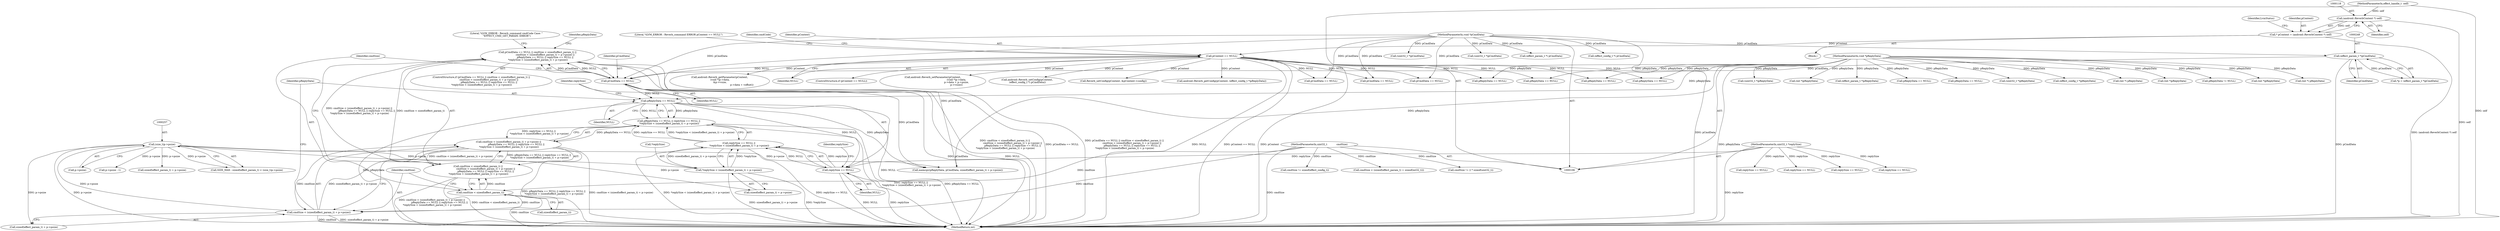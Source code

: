 digraph "0_Android_f490fc335772a9b14e78997486f4a572b0594c04_0@API" {
"1000269" [label="(Call,pCmdData == NULL || cmdSize < sizeof(effect_param_t) ||\n                    cmdSize < (sizeof(effect_param_t) + p->psize) ||\n                    pReplyData == NULL || replySize == NULL ||\n *replySize < (sizeof(effect_param_t) + p->psize))"];
"1000270" [label="(Call,pCmdData == NULL)"];
"1000247" [label="(Call,(effect_param_t *)pCmdData)"];
"1000110" [label="(MethodParameterIn,void *pCmdData)"];
"1000126" [label="(Call,pContext == NULL)"];
"1000115" [label="(Call,* pContext = (android::ReverbContext *) self)"];
"1000117" [label="(Call,(android::ReverbContext *) self)"];
"1000107" [label="(MethodParameterIn,effect_handle_t  self)"];
"1000273" [label="(Call,cmdSize < sizeof(effect_param_t) ||\n                    cmdSize < (sizeof(effect_param_t) + p->psize) ||\n                    pReplyData == NULL || replySize == NULL ||\n *replySize < (sizeof(effect_param_t) + p->psize))"];
"1000274" [label="(Call,cmdSize < sizeof(effect_param_t))"];
"1000109" [label="(MethodParameterIn,uint32_t            cmdSize)"];
"1000278" [label="(Call,cmdSize < (sizeof(effect_param_t) + p->psize) ||\n                    pReplyData == NULL || replySize == NULL ||\n *replySize < (sizeof(effect_param_t) + p->psize))"];
"1000279" [label="(Call,cmdSize < (sizeof(effect_param_t) + p->psize))"];
"1000256" [label="(Call,(size_t)p->psize)"];
"1000287" [label="(Call,pReplyData == NULL || replySize == NULL ||\n *replySize < (sizeof(effect_param_t) + p->psize))"];
"1000288" [label="(Call,pReplyData == NULL)"];
"1000112" [label="(MethodParameterIn,void *pReplyData)"];
"1000291" [label="(Call,replySize == NULL ||\n *replySize < (sizeof(effect_param_t) + p->psize))"];
"1000292" [label="(Call,replySize == NULL)"];
"1000111" [label="(MethodParameterIn,uint32_t *replySize)"];
"1000295" [label="(Call,*replySize < (sizeof(effect_param_t) + p->psize))"];
"1000388" [label="(Call,pReplyData == NULL)"];
"1000275" [label="(Identifier,cmdSize)"];
"1000279" [label="(Call,cmdSize < (sizeof(effect_param_t) + p->psize))"];
"1000203" [label="(Call,(effect_config_t *) pCmdData)"];
"1000272" [label="(Identifier,NULL)"];
"1000127" [label="(Identifier,pContext)"];
"1000609" [label="(Call,(uint32_t *)pCmdData)"];
"1000201" [label="(Call,android::Reverb_setConfig(pContext,\n (effect_config_t *) pCmdData))"];
"1000298" [label="(Call,sizeof(effect_param_t) + p->psize)"];
"1000297" [label="(Identifier,replySize)"];
"1000109" [label="(MethodParameterIn,uint32_t            cmdSize)"];
"1000268" [label="(ControlStructure,if (pCmdData == NULL || cmdSize < sizeof(effect_param_t) ||\n                    cmdSize < (sizeof(effect_param_t) + p->psize) ||\n                    pReplyData == NULL || replySize == NULL ||\n *replySize < (sizeof(effect_param_t) + p->psize)))"];
"1000131" [label="(Literal,\"\tLVM_ERROR : Reverb_command ERROR pContext == NULL\")"];
"1000270" [label="(Call,pCmdData == NULL)"];
"1000628" [label="(Call,(uint32_t *)pReplyData)"];
"1000116" [label="(Identifier,pContext)"];
"1000173" [label="(Call,cmdSize != sizeof(effect_config_t))"];
"1000258" [label="(Call,p->psize)"];
"1000330" [label="(Call,p->psize - 1)"];
"1000592" [label="(Call,(uint32_t *)pCmdData)"];
"1000123" [label="(Identifier,LvmStatus)"];
"1000115" [label="(Call,* pContext = (android::ReverbContext *) self)"];
"1000119" [label="(Identifier,self)"];
"1000230" [label="(Call,(effect_config_t *)pReplyData)"];
"1000198" [label="(Call,(int *) pReplyData)"];
"1000550" [label="(Call,(int *)pReplyData)"];
"1000392" [label="(Call,replySize == NULL)"];
"1000117" [label="(Call,(android::ReverbContext *) self)"];
"1000376" [label="(Call,pCmdData == NULL)"];
"1000107" [label="(MethodParameterIn,effect_handle_t  self)"];
"1000579" [label="(Call,pReplyData != NULL)"];
"1000235" [label="(Call,Reverb_setConfig(pContext, &pContext->config))"];
"1000306" [label="(Literal,\"\tLVM_ERROR : Reverb_command cmdCode Case: \"\n \"EFFECT_CMD_GET_PARAM: ERROR\")"];
"1000245" [label="(Call,*p = (effect_param_t *)pCmdData)"];
"1000228" [label="(Call,android::Reverb_getConfig(pContext, (effect_config_t *)pReplyData))"];
"1000287" [label="(Call,pReplyData == NULL || replySize == NULL ||\n *replySize < (sizeof(effect_param_t) + p->psize))"];
"1000427" [label="(Call,(int *)pReplyData)"];
"1000451" [label="(Call,pReplyData == NULL)"];
"1000169" [label="(Call,pCmdData == NULL)"];
"1000161" [label="(Call,(int *) pReplyData)"];
"1000409" [label="(Call,(effect_param_t *) pCmdData)"];
"1000291" [label="(Call,replySize == NULL ||\n *replySize < (sizeof(effect_param_t) + p->psize))"];
"1000141" [label="(Call,pReplyData == NULL)"];
"1000380" [label="(Call,cmdSize < (sizeof(effect_param_t) + sizeof(int32_t)))"];
"1000292" [label="(Call,replySize == NULL)"];
"1000110" [label="(MethodParameterIn,void *pCmdData)"];
"1000269" [label="(Call,pCmdData == NULL || cmdSize < sizeof(effect_param_t) ||\n                    cmdSize < (sizeof(effect_param_t) + p->psize) ||\n                    pReplyData == NULL || replySize == NULL ||\n *replySize < (sizeof(effect_param_t) + p->psize))"];
"1000344" [label="(Call,android::Reverb_getParameter(pContext,\n (void *)p->data,\n &p->vsize,\n                                                          p->data + voffset))"];
"1000126" [label="(Call,pContext == NULL)"];
"1000290" [label="(Identifier,NULL)"];
"1000112" [label="(MethodParameterIn,void *pReplyData)"];
"1000619" [label="(Call,(uint32_t *)pReplyData)"];
"1000522" [label="(Call,pReplyData == NULL)"];
"1000271" [label="(Identifier,pCmdData)"];
"1000479" [label="(Call,(int *)pReplyData)"];
"1000293" [label="(Identifier,replySize)"];
"1000563" [label="(Call,pCmdData == NULL)"];
"1000276" [label="(Call,sizeof(effect_param_t))"];
"1000294" [label="(Identifier,NULL)"];
"1000288" [label="(Call,pReplyData == NULL)"];
"1000289" [label="(Identifier,pReplyData)"];
"1000280" [label="(Identifier,cmdSize)"];
"1000128" [label="(Identifier,NULL)"];
"1000321" [label="(Call,(effect_param_t *)pReplyData)"];
"1000313" [label="(Call,sizeof(effect_param_t) + p->psize)"];
"1000210" [label="(Call,pReplyData == NULL)"];
"1000295" [label="(Call,*replySize < (sizeof(effect_param_t) + p->psize))"];
"1000296" [label="(Call,*replySize)"];
"1000125" [label="(ControlStructure,if (pContext == NULL))"];
"1000247" [label="(Call,(effect_param_t *)pCmdData)"];
"1000182" [label="(Call,replySize == NULL)"];
"1000251" [label="(Call,SIZE_MAX - sizeof(effect_param_t) < (size_t)p->psize)"];
"1000256" [label="(Call,(size_t)p->psize)"];
"1000145" [label="(Call,replySize == NULL)"];
"1000311" [label="(Identifier,pReplyData)"];
"1000214" [label="(Call,replySize == NULL)"];
"1000178" [label="(Call,pReplyData == NULL)"];
"1000281" [label="(Call,sizeof(effect_param_t) + p->psize)"];
"1000566" [label="(Call,cmdSize != 2 * sizeof(uint32_t))"];
"1000249" [label="(Identifier,pCmdData)"];
"1000273" [label="(Call,cmdSize < sizeof(effect_param_t) ||\n                    cmdSize < (sizeof(effect_param_t) + p->psize) ||\n                    pReplyData == NULL || replySize == NULL ||\n *replySize < (sizeof(effect_param_t) + p->psize))"];
"1000111" [label="(MethodParameterIn,uint32_t *replySize)"];
"1000113" [label="(Block,)"];
"1000430" [label="(Call,android::Reverb_setParameter(pContext,\n                                                              (void *)p->data,\n                                                              p->data + p->psize,\n                                                              p->vsize))"];
"1000278" [label="(Call,cmdSize < (sizeof(effect_param_t) + p->psize) ||\n                    pReplyData == NULL || replySize == NULL ||\n *replySize < (sizeof(effect_param_t) + p->psize))"];
"1000688" [label="(MethodReturn,int)"];
"1000274" [label="(Call,cmdSize < sizeof(effect_param_t))"];
"1000310" [label="(Call,memcpy(pReplyData, pCmdData, sizeof(effect_param_t) + p->psize))"];
"1000136" [label="(Identifier,cmdCode)"];
"1000269" -> "1000268"  [label="AST: "];
"1000269" -> "1000270"  [label="CFG: "];
"1000269" -> "1000273"  [label="CFG: "];
"1000270" -> "1000269"  [label="AST: "];
"1000273" -> "1000269"  [label="AST: "];
"1000306" -> "1000269"  [label="CFG: "];
"1000311" -> "1000269"  [label="CFG: "];
"1000269" -> "1000688"  [label="DDG: pCmdData == NULL || cmdSize < sizeof(effect_param_t) ||\n                    cmdSize < (sizeof(effect_param_t) + p->psize) ||\n                    pReplyData == NULL || replySize == NULL ||\n *replySize < (sizeof(effect_param_t) + p->psize)"];
"1000269" -> "1000688"  [label="DDG: cmdSize < sizeof(effect_param_t) ||\n                    cmdSize < (sizeof(effect_param_t) + p->psize) ||\n                    pReplyData == NULL || replySize == NULL ||\n *replySize < (sizeof(effect_param_t) + p->psize)"];
"1000269" -> "1000688"  [label="DDG: pCmdData == NULL"];
"1000270" -> "1000269"  [label="DDG: pCmdData"];
"1000270" -> "1000269"  [label="DDG: NULL"];
"1000273" -> "1000269"  [label="DDG: cmdSize < sizeof(effect_param_t)"];
"1000273" -> "1000269"  [label="DDG: cmdSize < (sizeof(effect_param_t) + p->psize) ||\n                    pReplyData == NULL || replySize == NULL ||\n *replySize < (sizeof(effect_param_t) + p->psize)"];
"1000270" -> "1000272"  [label="CFG: "];
"1000271" -> "1000270"  [label="AST: "];
"1000272" -> "1000270"  [label="AST: "];
"1000275" -> "1000270"  [label="CFG: "];
"1000270" -> "1000688"  [label="DDG: NULL"];
"1000270" -> "1000688"  [label="DDG: pCmdData"];
"1000247" -> "1000270"  [label="DDG: pCmdData"];
"1000110" -> "1000270"  [label="DDG: pCmdData"];
"1000126" -> "1000270"  [label="DDG: NULL"];
"1000270" -> "1000288"  [label="DDG: NULL"];
"1000270" -> "1000310"  [label="DDG: pCmdData"];
"1000247" -> "1000245"  [label="AST: "];
"1000247" -> "1000249"  [label="CFG: "];
"1000248" -> "1000247"  [label="AST: "];
"1000249" -> "1000247"  [label="AST: "];
"1000245" -> "1000247"  [label="CFG: "];
"1000247" -> "1000688"  [label="DDG: pCmdData"];
"1000247" -> "1000245"  [label="DDG: pCmdData"];
"1000110" -> "1000247"  [label="DDG: pCmdData"];
"1000110" -> "1000106"  [label="AST: "];
"1000110" -> "1000688"  [label="DDG: pCmdData"];
"1000110" -> "1000169"  [label="DDG: pCmdData"];
"1000110" -> "1000203"  [label="DDG: pCmdData"];
"1000110" -> "1000310"  [label="DDG: pCmdData"];
"1000110" -> "1000376"  [label="DDG: pCmdData"];
"1000110" -> "1000409"  [label="DDG: pCmdData"];
"1000110" -> "1000563"  [label="DDG: pCmdData"];
"1000110" -> "1000592"  [label="DDG: pCmdData"];
"1000110" -> "1000609"  [label="DDG: pCmdData"];
"1000126" -> "1000125"  [label="AST: "];
"1000126" -> "1000128"  [label="CFG: "];
"1000127" -> "1000126"  [label="AST: "];
"1000128" -> "1000126"  [label="AST: "];
"1000131" -> "1000126"  [label="CFG: "];
"1000136" -> "1000126"  [label="CFG: "];
"1000126" -> "1000688"  [label="DDG: pContext == NULL"];
"1000126" -> "1000688"  [label="DDG: pContext"];
"1000126" -> "1000688"  [label="DDG: NULL"];
"1000115" -> "1000126"  [label="DDG: pContext"];
"1000126" -> "1000141"  [label="DDG: NULL"];
"1000126" -> "1000169"  [label="DDG: NULL"];
"1000126" -> "1000201"  [label="DDG: pContext"];
"1000126" -> "1000210"  [label="DDG: NULL"];
"1000126" -> "1000228"  [label="DDG: pContext"];
"1000126" -> "1000235"  [label="DDG: pContext"];
"1000126" -> "1000344"  [label="DDG: pContext"];
"1000126" -> "1000376"  [label="DDG: NULL"];
"1000126" -> "1000430"  [label="DDG: pContext"];
"1000126" -> "1000451"  [label="DDG: NULL"];
"1000126" -> "1000522"  [label="DDG: NULL"];
"1000126" -> "1000563"  [label="DDG: NULL"];
"1000115" -> "1000113"  [label="AST: "];
"1000115" -> "1000117"  [label="CFG: "];
"1000116" -> "1000115"  [label="AST: "];
"1000117" -> "1000115"  [label="AST: "];
"1000123" -> "1000115"  [label="CFG: "];
"1000115" -> "1000688"  [label="DDG: (android::ReverbContext *) self"];
"1000117" -> "1000115"  [label="DDG: self"];
"1000117" -> "1000119"  [label="CFG: "];
"1000118" -> "1000117"  [label="AST: "];
"1000119" -> "1000117"  [label="AST: "];
"1000117" -> "1000688"  [label="DDG: self"];
"1000107" -> "1000117"  [label="DDG: self"];
"1000107" -> "1000106"  [label="AST: "];
"1000107" -> "1000688"  [label="DDG: self"];
"1000273" -> "1000274"  [label="CFG: "];
"1000273" -> "1000278"  [label="CFG: "];
"1000274" -> "1000273"  [label="AST: "];
"1000278" -> "1000273"  [label="AST: "];
"1000273" -> "1000688"  [label="DDG: cmdSize < sizeof(effect_param_t)"];
"1000273" -> "1000688"  [label="DDG: cmdSize < (sizeof(effect_param_t) + p->psize) ||\n                    pReplyData == NULL || replySize == NULL ||\n *replySize < (sizeof(effect_param_t) + p->psize)"];
"1000274" -> "1000273"  [label="DDG: cmdSize"];
"1000278" -> "1000273"  [label="DDG: cmdSize < (sizeof(effect_param_t) + p->psize)"];
"1000278" -> "1000273"  [label="DDG: pReplyData == NULL || replySize == NULL ||\n *replySize < (sizeof(effect_param_t) + p->psize)"];
"1000274" -> "1000276"  [label="CFG: "];
"1000275" -> "1000274"  [label="AST: "];
"1000276" -> "1000274"  [label="AST: "];
"1000280" -> "1000274"  [label="CFG: "];
"1000274" -> "1000688"  [label="DDG: cmdSize"];
"1000109" -> "1000274"  [label="DDG: cmdSize"];
"1000274" -> "1000279"  [label="DDG: cmdSize"];
"1000109" -> "1000106"  [label="AST: "];
"1000109" -> "1000688"  [label="DDG: cmdSize"];
"1000109" -> "1000173"  [label="DDG: cmdSize"];
"1000109" -> "1000279"  [label="DDG: cmdSize"];
"1000109" -> "1000380"  [label="DDG: cmdSize"];
"1000109" -> "1000566"  [label="DDG: cmdSize"];
"1000278" -> "1000279"  [label="CFG: "];
"1000278" -> "1000287"  [label="CFG: "];
"1000279" -> "1000278"  [label="AST: "];
"1000287" -> "1000278"  [label="AST: "];
"1000278" -> "1000688"  [label="DDG: pReplyData == NULL || replySize == NULL ||\n *replySize < (sizeof(effect_param_t) + p->psize)"];
"1000278" -> "1000688"  [label="DDG: cmdSize < (sizeof(effect_param_t) + p->psize)"];
"1000279" -> "1000278"  [label="DDG: cmdSize"];
"1000279" -> "1000278"  [label="DDG: sizeof(effect_param_t) + p->psize"];
"1000287" -> "1000278"  [label="DDG: pReplyData == NULL"];
"1000287" -> "1000278"  [label="DDG: replySize == NULL ||\n *replySize < (sizeof(effect_param_t) + p->psize)"];
"1000279" -> "1000281"  [label="CFG: "];
"1000280" -> "1000279"  [label="AST: "];
"1000281" -> "1000279"  [label="AST: "];
"1000289" -> "1000279"  [label="CFG: "];
"1000279" -> "1000688"  [label="DDG: cmdSize"];
"1000279" -> "1000688"  [label="DDG: sizeof(effect_param_t) + p->psize"];
"1000256" -> "1000279"  [label="DDG: p->psize"];
"1000256" -> "1000251"  [label="AST: "];
"1000256" -> "1000258"  [label="CFG: "];
"1000257" -> "1000256"  [label="AST: "];
"1000258" -> "1000256"  [label="AST: "];
"1000251" -> "1000256"  [label="CFG: "];
"1000256" -> "1000688"  [label="DDG: p->psize"];
"1000256" -> "1000251"  [label="DDG: p->psize"];
"1000256" -> "1000281"  [label="DDG: p->psize"];
"1000256" -> "1000295"  [label="DDG: p->psize"];
"1000256" -> "1000298"  [label="DDG: p->psize"];
"1000256" -> "1000310"  [label="DDG: p->psize"];
"1000256" -> "1000313"  [label="DDG: p->psize"];
"1000256" -> "1000330"  [label="DDG: p->psize"];
"1000287" -> "1000288"  [label="CFG: "];
"1000287" -> "1000291"  [label="CFG: "];
"1000288" -> "1000287"  [label="AST: "];
"1000291" -> "1000287"  [label="AST: "];
"1000287" -> "1000688"  [label="DDG: replySize == NULL ||\n *replySize < (sizeof(effect_param_t) + p->psize)"];
"1000287" -> "1000688"  [label="DDG: pReplyData == NULL"];
"1000288" -> "1000287"  [label="DDG: pReplyData"];
"1000288" -> "1000287"  [label="DDG: NULL"];
"1000291" -> "1000287"  [label="DDG: replySize == NULL"];
"1000291" -> "1000287"  [label="DDG: *replySize < (sizeof(effect_param_t) + p->psize)"];
"1000288" -> "1000290"  [label="CFG: "];
"1000289" -> "1000288"  [label="AST: "];
"1000290" -> "1000288"  [label="AST: "];
"1000293" -> "1000288"  [label="CFG: "];
"1000288" -> "1000688"  [label="DDG: NULL"];
"1000288" -> "1000688"  [label="DDG: pReplyData"];
"1000112" -> "1000288"  [label="DDG: pReplyData"];
"1000288" -> "1000292"  [label="DDG: NULL"];
"1000288" -> "1000310"  [label="DDG: pReplyData"];
"1000112" -> "1000106"  [label="AST: "];
"1000112" -> "1000688"  [label="DDG: pReplyData"];
"1000112" -> "1000141"  [label="DDG: pReplyData"];
"1000112" -> "1000161"  [label="DDG: pReplyData"];
"1000112" -> "1000178"  [label="DDG: pReplyData"];
"1000112" -> "1000198"  [label="DDG: pReplyData"];
"1000112" -> "1000210"  [label="DDG: pReplyData"];
"1000112" -> "1000230"  [label="DDG: pReplyData"];
"1000112" -> "1000310"  [label="DDG: pReplyData"];
"1000112" -> "1000321"  [label="DDG: pReplyData"];
"1000112" -> "1000388"  [label="DDG: pReplyData"];
"1000112" -> "1000427"  [label="DDG: pReplyData"];
"1000112" -> "1000451"  [label="DDG: pReplyData"];
"1000112" -> "1000479"  [label="DDG: pReplyData"];
"1000112" -> "1000522"  [label="DDG: pReplyData"];
"1000112" -> "1000550"  [label="DDG: pReplyData"];
"1000112" -> "1000579"  [label="DDG: pReplyData"];
"1000112" -> "1000619"  [label="DDG: pReplyData"];
"1000112" -> "1000628"  [label="DDG: pReplyData"];
"1000291" -> "1000292"  [label="CFG: "];
"1000291" -> "1000295"  [label="CFG: "];
"1000292" -> "1000291"  [label="AST: "];
"1000295" -> "1000291"  [label="AST: "];
"1000291" -> "1000688"  [label="DDG: replySize == NULL"];
"1000291" -> "1000688"  [label="DDG: *replySize < (sizeof(effect_param_t) + p->psize)"];
"1000292" -> "1000291"  [label="DDG: replySize"];
"1000292" -> "1000291"  [label="DDG: NULL"];
"1000295" -> "1000291"  [label="DDG: *replySize"];
"1000295" -> "1000291"  [label="DDG: sizeof(effect_param_t) + p->psize"];
"1000292" -> "1000294"  [label="CFG: "];
"1000293" -> "1000292"  [label="AST: "];
"1000294" -> "1000292"  [label="AST: "];
"1000297" -> "1000292"  [label="CFG: "];
"1000292" -> "1000688"  [label="DDG: NULL"];
"1000292" -> "1000688"  [label="DDG: replySize"];
"1000111" -> "1000292"  [label="DDG: replySize"];
"1000111" -> "1000106"  [label="AST: "];
"1000111" -> "1000688"  [label="DDG: replySize"];
"1000111" -> "1000145"  [label="DDG: replySize"];
"1000111" -> "1000182"  [label="DDG: replySize"];
"1000111" -> "1000214"  [label="DDG: replySize"];
"1000111" -> "1000392"  [label="DDG: replySize"];
"1000295" -> "1000298"  [label="CFG: "];
"1000296" -> "1000295"  [label="AST: "];
"1000298" -> "1000295"  [label="AST: "];
"1000295" -> "1000688"  [label="DDG: sizeof(effect_param_t) + p->psize"];
"1000295" -> "1000688"  [label="DDG: *replySize"];
}
